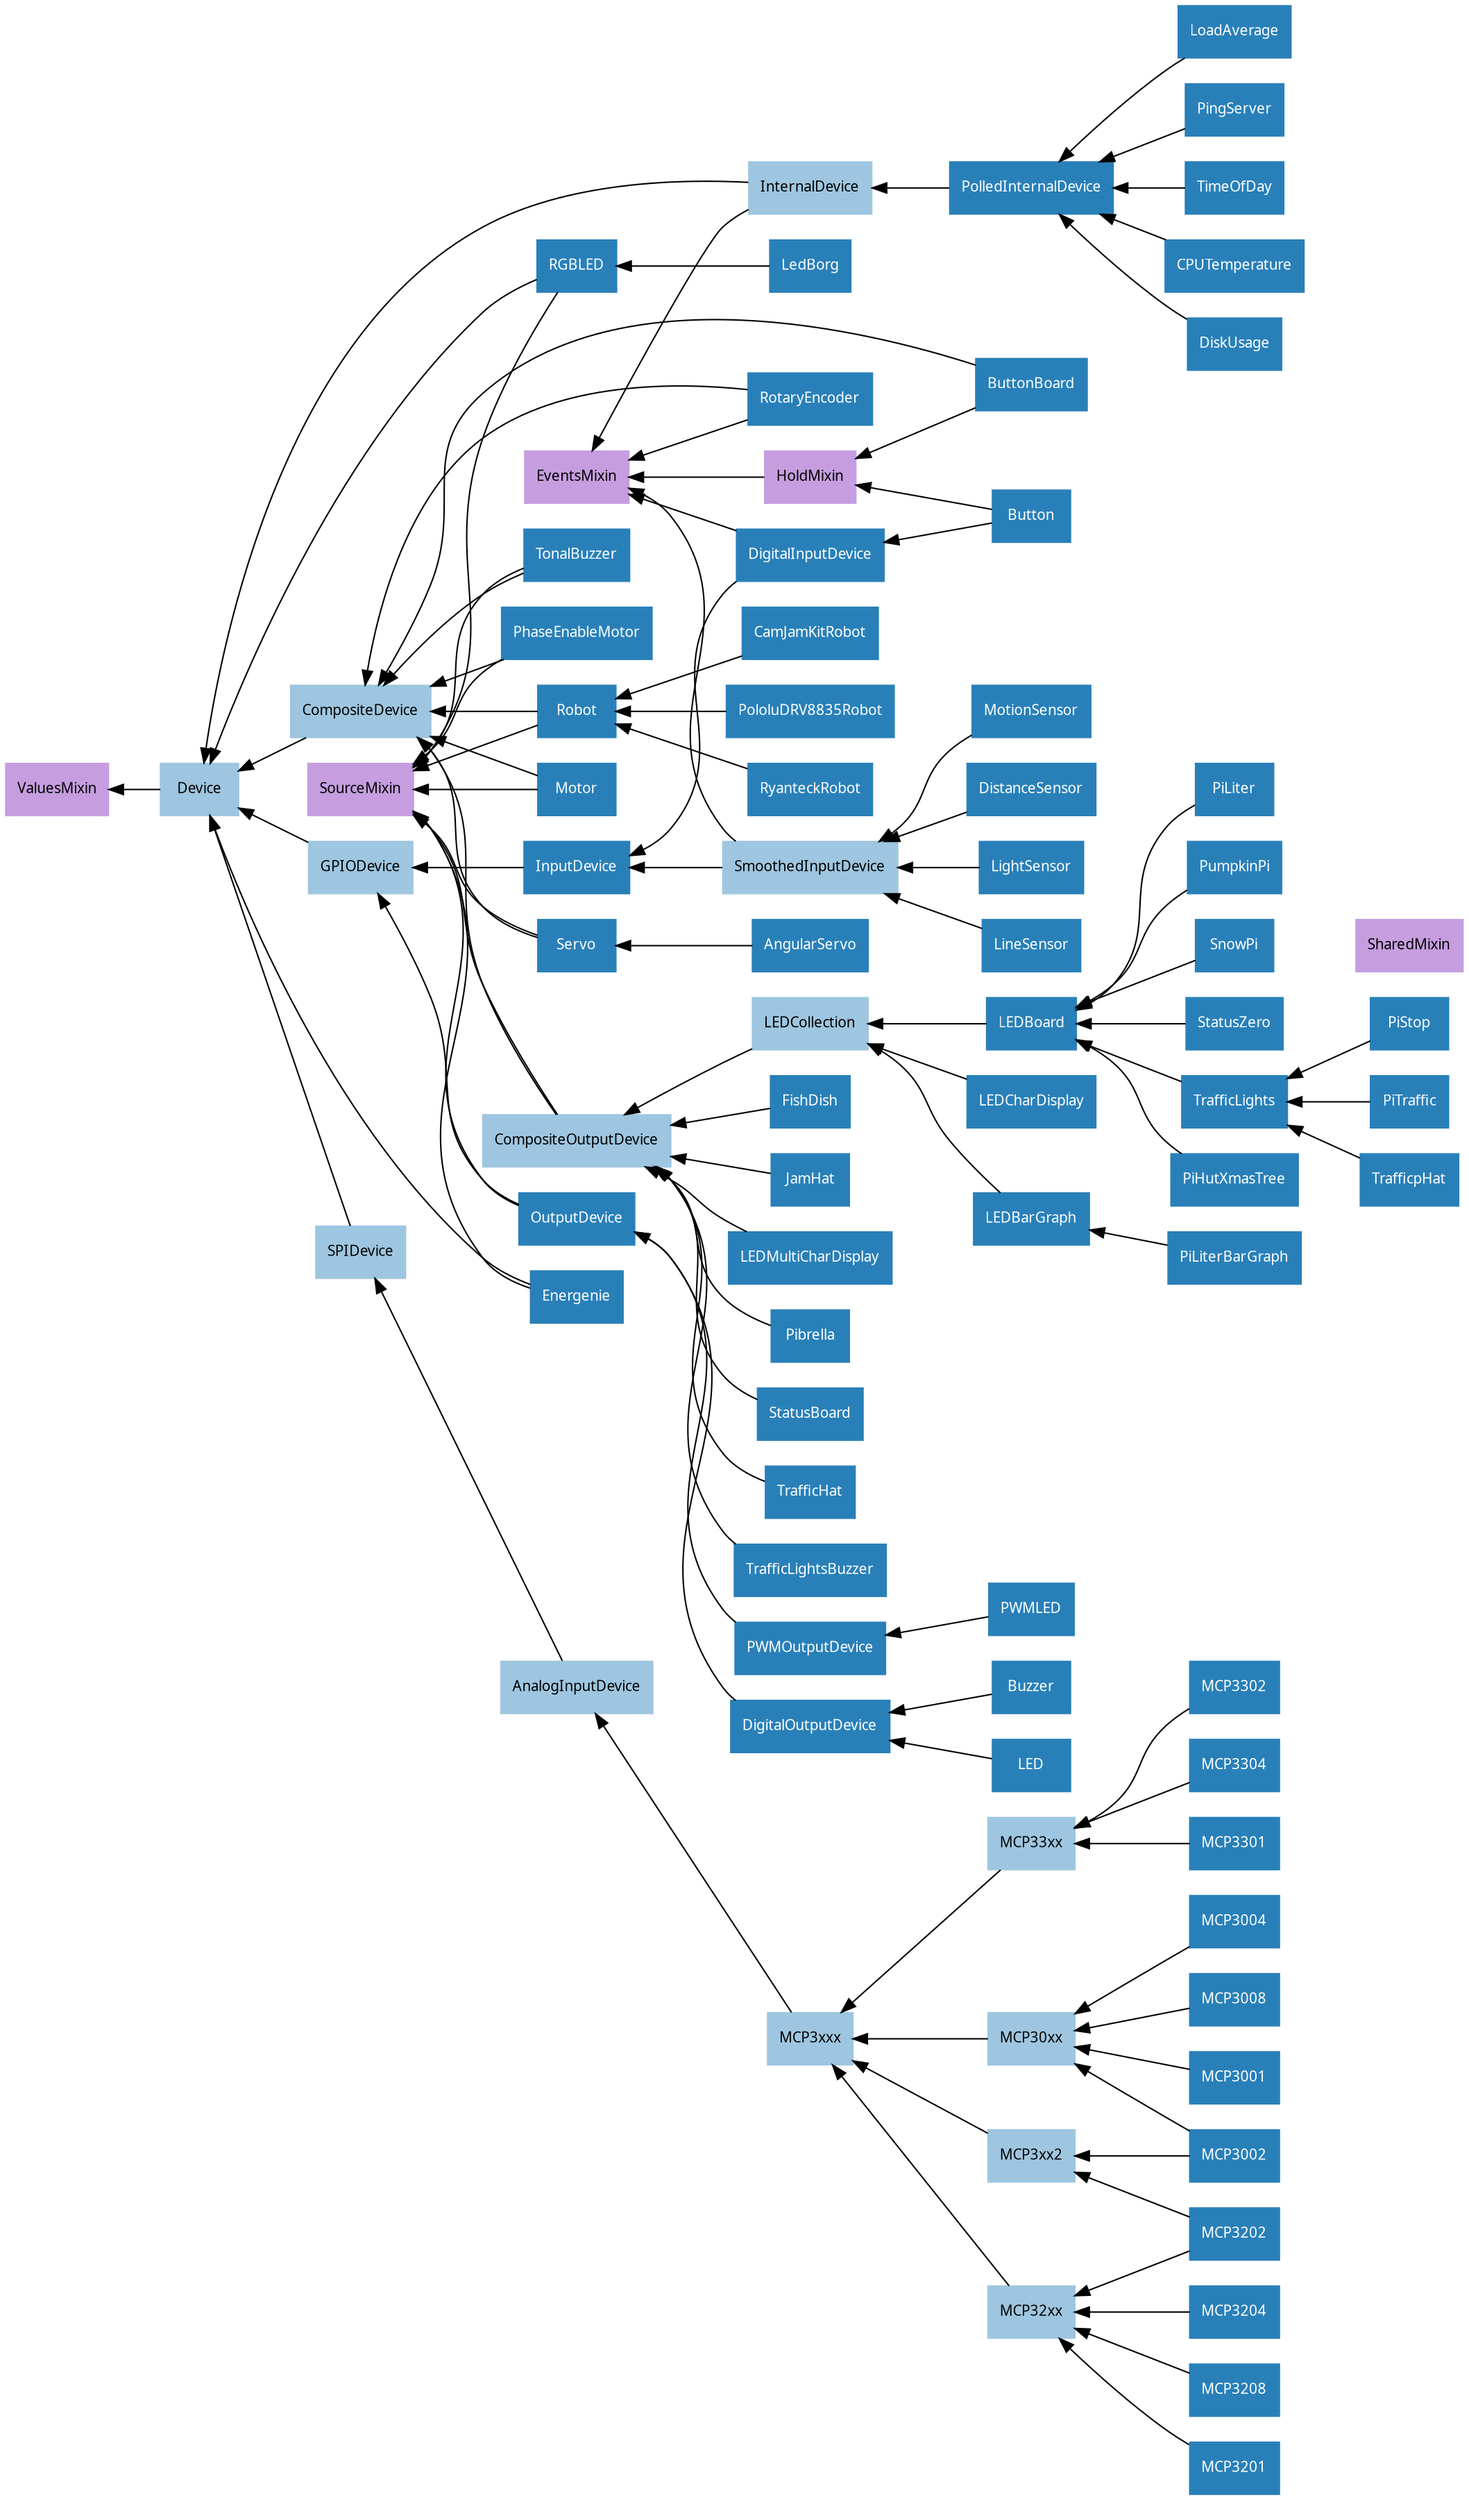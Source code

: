 digraph classes {
    graph [rankdir=RL];
    node [shape=rect, style=filled, fontname=Sans, fontsize=10];
    edge [];

    /* Mixin classes */
    node [color="#c69ee0", fontcolor="#000000"]
    EventsMixin;
    HoldMixin;
    SharedMixin;
    SourceMixin;
    ValuesMixin;

    /* Abstract classes */
    node [color="#9ec6e0", fontcolor="#000000"]
    AnalogInputDevice;
    CompositeDevice;
    CompositeOutputDevice;
    Device;
    GPIODevice;
    InternalDevice;
    LEDCollection;
    MCP30xx;
    MCP32xx;
    MCP33xx;
    MCP3xx2;
    MCP3xxx;
    SPIDevice;
    SmoothedInputDevice;

    /* Concrete classes */
    node [color="#2980b9", fontcolor="#ffffff"];
    AngularServo;
    Button;
    ButtonBoard;
    Buzzer;
    CPUTemperature;
    CamJamKitRobot;
    DigitalInputDevice;
    DigitalOutputDevice;
    DiskUsage;
    DistanceSensor;
    Energenie;
    FishDish;
    InputDevice;
    JamHat;
    LED;
    LEDBarGraph;
    LEDBoard;
    LEDCharDisplay;
    LEDMultiCharDisplay;
    LedBorg;
    LightSensor;
    LineSensor;
    LoadAverage;
    MCP3001;
    MCP3002;
    MCP3004;
    MCP3008;
    MCP3201;
    MCP3202;
    MCP3204;
    MCP3208;
    MCP3301;
    MCP3302;
    MCP3304;
    MotionSensor;
    Motor;
    OutputDevice;
    PWMLED;
    PWMOutputDevice;
    PhaseEnableMotor;
    PiHutXmasTree;
    PiLiter;
    PiLiterBarGraph;
    PiStop;
    PiTraffic;
    Pibrella;
    PingServer;
    PolledInternalDevice;
    PololuDRV8835Robot;
    PumpkinPi;
    RGBLED;
    Robot;
    RotaryEncoder;
    RyanteckRobot;
    Servo;
    SnowPi;
    StatusBoard;
    StatusZero;
    TimeOfDay;
    TonalBuzzer;
    TrafficHat;
    TrafficLights;
    TrafficLightsBuzzer;
    TrafficpHat;

    /* Edges */
    AnalogInputDevice->SPIDevice;
    AngularServo->Servo;
    Button->DigitalInputDevice;
    Button->HoldMixin;
    ButtonBoard->CompositeDevice;
    ButtonBoard->HoldMixin;
    Buzzer->DigitalOutputDevice;
    CPUTemperature->PolledInternalDevice;
    CamJamKitRobot->Robot;
    CompositeDevice->Device;
    CompositeOutputDevice->CompositeDevice;
    CompositeOutputDevice->SourceMixin;
    Device->ValuesMixin;
    DigitalInputDevice->EventsMixin;
    DigitalInputDevice->InputDevice;
    DigitalOutputDevice->OutputDevice;
    DiskUsage->PolledInternalDevice;
    DistanceSensor->SmoothedInputDevice;
    Energenie->Device;
    Energenie->SourceMixin;
    FishDish->CompositeOutputDevice;
    GPIODevice->Device;
    HoldMixin->EventsMixin;
    InputDevice->GPIODevice;
    InternalDevice->Device;
    InternalDevice->EventsMixin;
    JamHat->CompositeOutputDevice;
    LED->DigitalOutputDevice;
    LEDBarGraph->LEDCollection;
    LEDBoard->LEDCollection;
    LEDCharDisplay->LEDCollection;
    LEDCollection->CompositeOutputDevice;
    LEDMultiCharDisplay->CompositeOutputDevice;
    LedBorg->RGBLED;
    LightSensor->SmoothedInputDevice;
    LineSensor->SmoothedInputDevice;
    LoadAverage->PolledInternalDevice;
    MCP3001->MCP30xx;
    MCP3002->MCP30xx;
    MCP3002->MCP3xx2;
    MCP3004->MCP30xx;
    MCP3008->MCP30xx;
    MCP30xx->MCP3xxx;
    MCP3201->MCP32xx;
    MCP3202->MCP32xx;
    MCP3202->MCP3xx2;
    MCP3204->MCP32xx;
    MCP3208->MCP32xx;
    MCP32xx->MCP3xxx;
    MCP3301->MCP33xx;
    MCP3302->MCP33xx;
    MCP3304->MCP33xx;
    MCP33xx->MCP3xxx;
    MCP3xx2->MCP3xxx;
    MCP3xxx->AnalogInputDevice;
    MotionSensor->SmoothedInputDevice;
    Motor->CompositeDevice;
    Motor->SourceMixin;
    OutputDevice->GPIODevice;
    OutputDevice->SourceMixin;
    PWMLED->PWMOutputDevice;
    PWMOutputDevice->OutputDevice;
    PhaseEnableMotor->CompositeDevice;
    PhaseEnableMotor->SourceMixin;
    PiHutXmasTree->LEDBoard;
    PiLiter->LEDBoard;
    PiLiterBarGraph->LEDBarGraph;
    PiStop->TrafficLights;
    PiTraffic->TrafficLights;
    Pibrella->CompositeOutputDevice;
    PingServer->PolledInternalDevice;
    PolledInternalDevice->InternalDevice;
    PololuDRV8835Robot->Robot;
    PumpkinPi->LEDBoard;
    RGBLED->Device;
    RGBLED->SourceMixin;
    Robot->CompositeDevice;
    Robot->SourceMixin;
    RotaryEncoder->CompositeDevice;
    RotaryEncoder->EventsMixin;
    RyanteckRobot->Robot;
    SPIDevice->Device;
    Servo->CompositeDevice;
    Servo->SourceMixin;
    SmoothedInputDevice->EventsMixin;
    SmoothedInputDevice->InputDevice;
    SnowPi->LEDBoard;
    StatusBoard->CompositeOutputDevice;
    StatusZero->LEDBoard;
    TimeOfDay->PolledInternalDevice;
    TonalBuzzer->CompositeDevice;
    TonalBuzzer->SourceMixin;
    TrafficHat->CompositeOutputDevice;
    TrafficLights->LEDBoard;
    TrafficLightsBuzzer->CompositeOutputDevice;
    TrafficpHat->TrafficLights;
}
